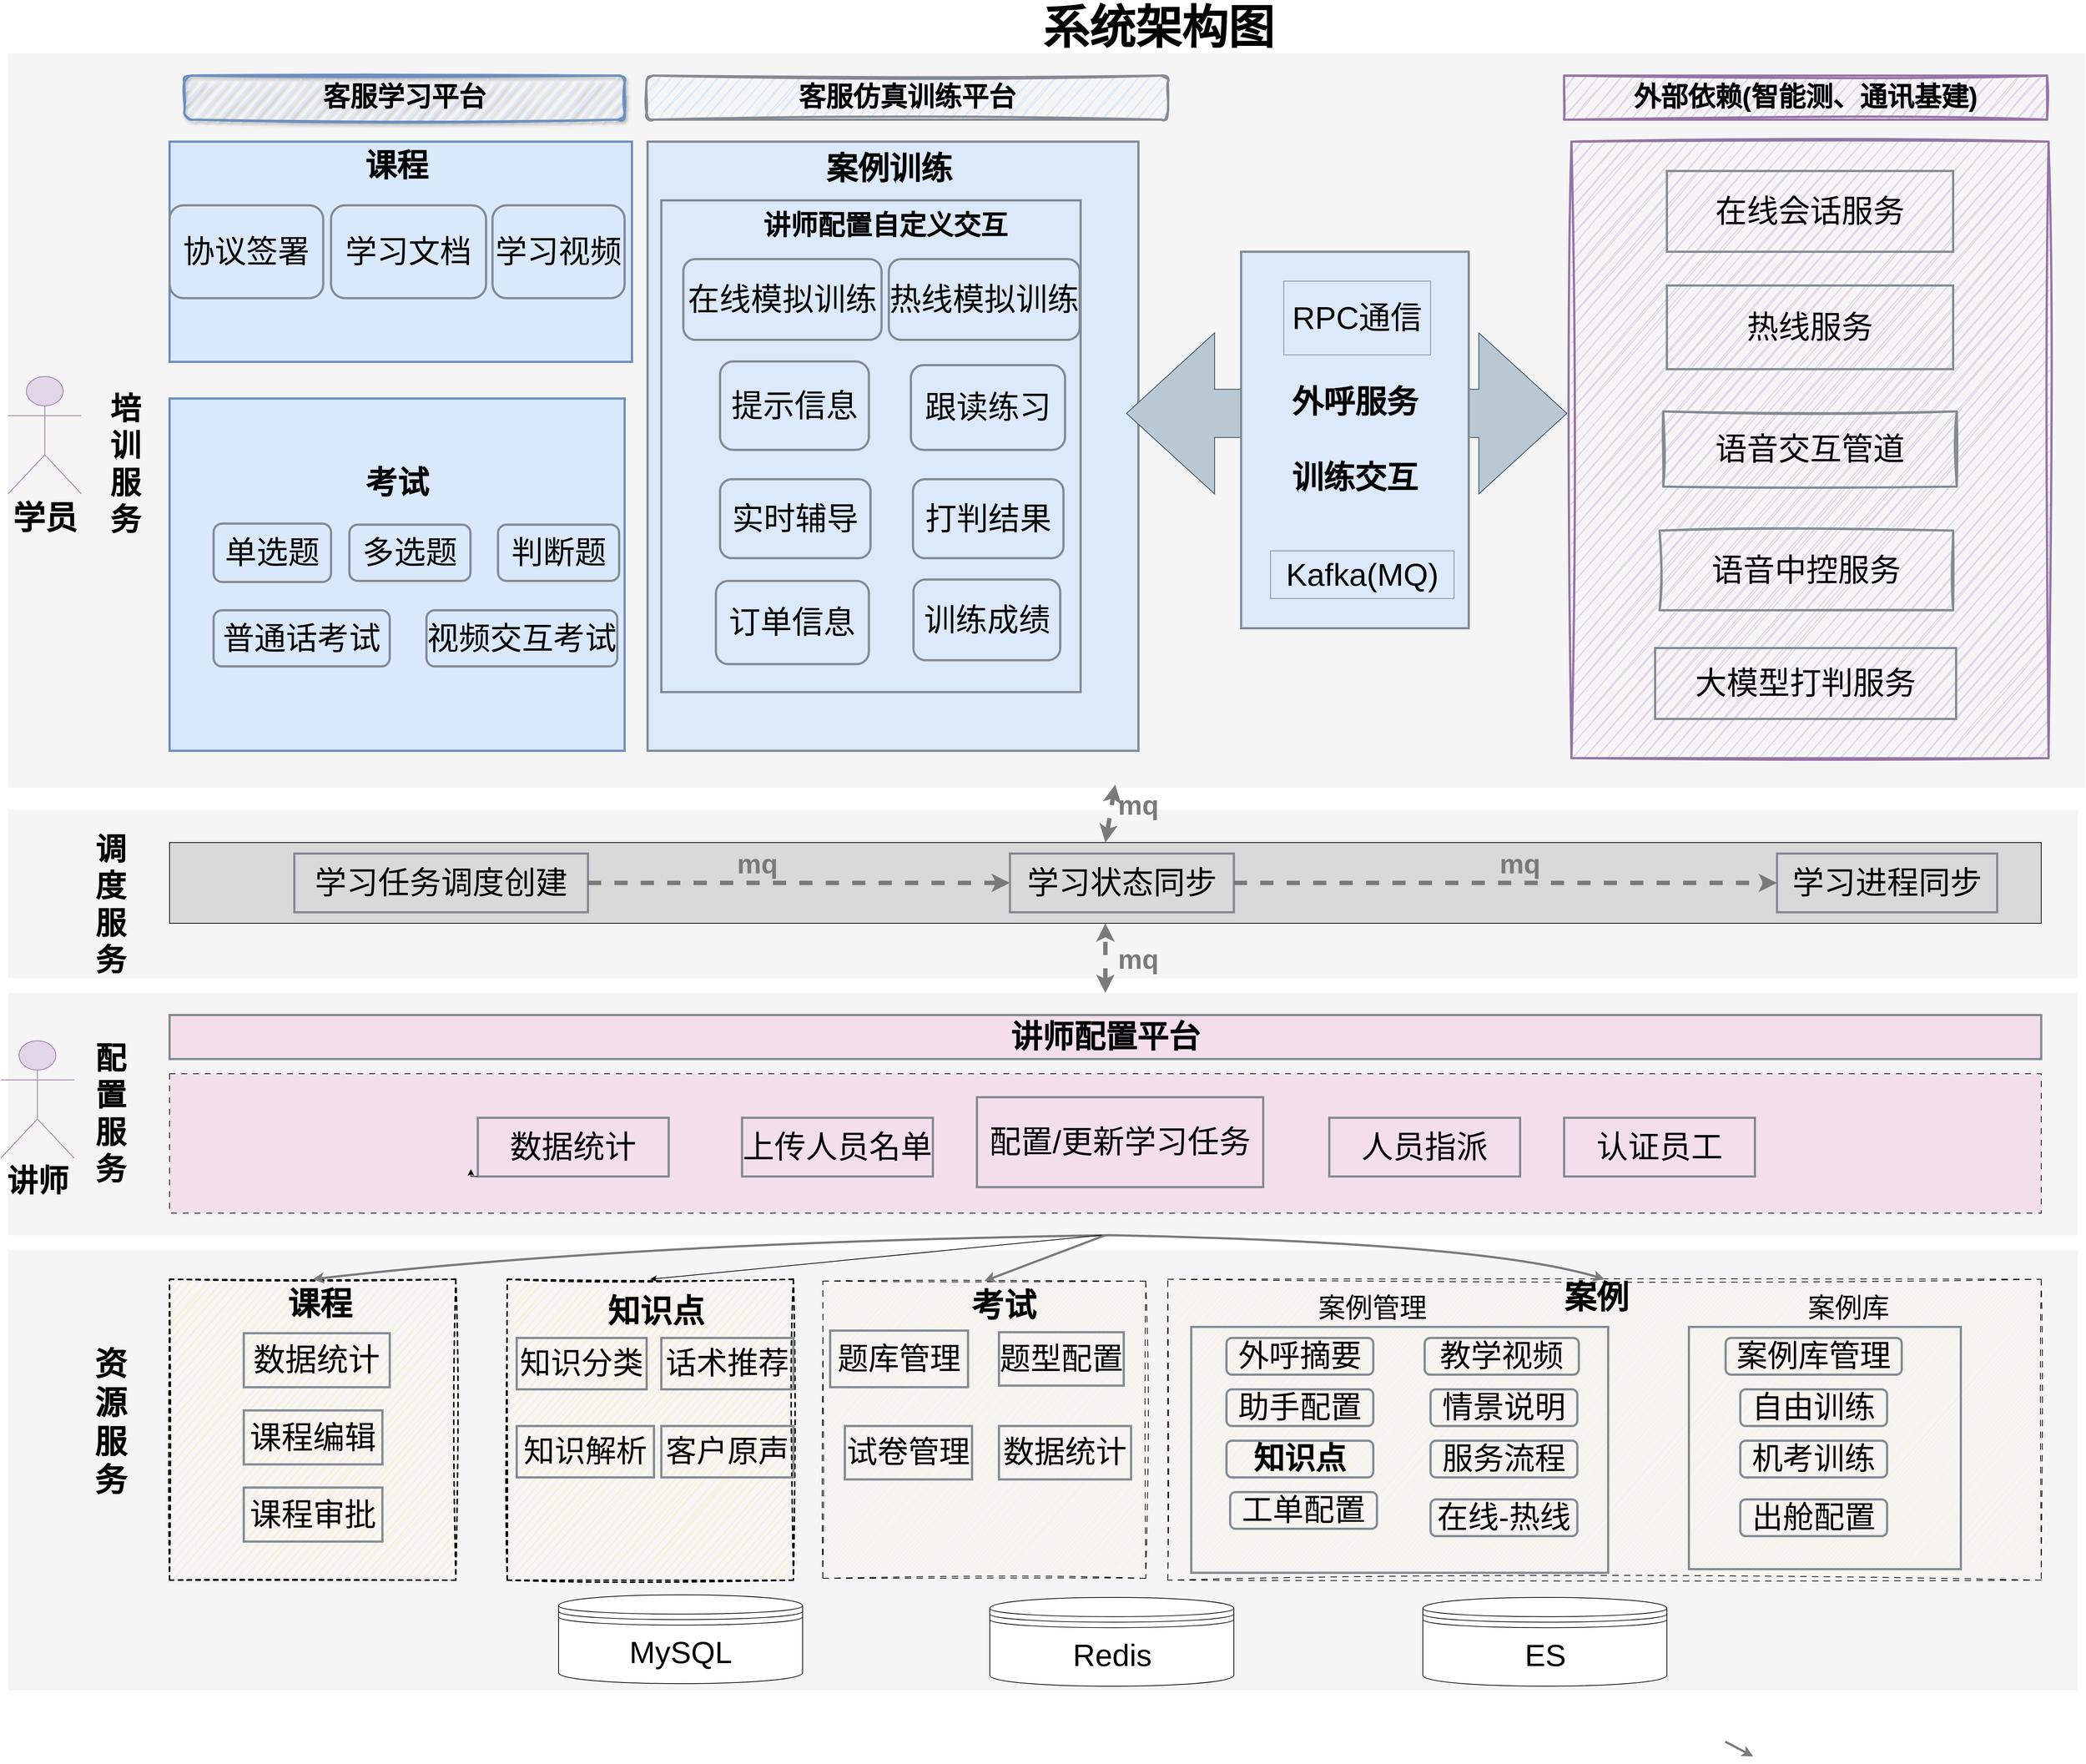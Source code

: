 <mxfile version="28.2.7">
  <diagram name="第 1 页" id="A-eHHzK-GCT5FrcxM3si">
    <mxGraphModel dx="3253" dy="3379" grid="1" gridSize="10" guides="1" tooltips="1" connect="1" arrows="1" fold="1" page="1" pageScale="1" pageWidth="827" pageHeight="1169" math="0" shadow="0">
      <root>
        <mxCell id="0" />
        <mxCell id="1" parent="0" />
        <mxCell id="sV2P0FJGSlzIeBvPtXu7-1" value="" style="rounded=0;whiteSpace=wrap;html=1;strokeColor=none;fillColor=#F5F5F5;fontSize=37;" parent="1" vertex="1">
          <mxGeometry x="30" y="670" width="2820" height="600" as="geometry" />
        </mxCell>
        <mxCell id="sV2P0FJGSlzIeBvPtXu7-2" value="" style="rounded=0;whiteSpace=wrap;html=1;dashed=1;dashPattern=8 8;fillColor=#F8EED1;sketch=1;curveFitting=1;jiggle=2;fontSize=43;" parent="1" vertex="1">
          <mxGeometry x="1610" y="710" width="1190" height="410" as="geometry" />
        </mxCell>
        <mxCell id="sV2P0FJGSlzIeBvPtXu7-4" value="" style="rounded=0;whiteSpace=wrap;html=1;strokeColor=none;fillColor=#F5F5F5;fontSize=37;" parent="1" vertex="1">
          <mxGeometry x="30" y="70" width="2820" height="230" as="geometry" />
        </mxCell>
        <mxCell id="sV2P0FJGSlzIeBvPtXu7-5" value="" style="rounded=0;whiteSpace=wrap;html=1;fillColor=#D8D9D9;fontSize=37;" parent="1" vertex="1">
          <mxGeometry x="250" y="115" width="2550" height="110" as="geometry" />
        </mxCell>
        <mxCell id="sV2P0FJGSlzIeBvPtXu7-6" value="" style="rounded=0;whiteSpace=wrap;html=1;strokeColor=none;fillColor=#F5F5F5;fontSize=37;" parent="1" vertex="1">
          <mxGeometry x="30" y="320" width="2820" height="330" as="geometry" />
        </mxCell>
        <mxCell id="sV2P0FJGSlzIeBvPtXu7-7" value="" style="rounded=0;whiteSpace=wrap;html=1;strokeColor=none;fillColor=#F5F5F5;fontSize=37;" parent="1" vertex="1">
          <mxGeometry x="30" y="-960" width="2830" height="1000" as="geometry" />
        </mxCell>
        <mxCell id="sV2P0FJGSlzIeBvPtXu7-8" value="&lt;b&gt;&lt;font&gt;资源服务&lt;/font&gt;&lt;/b&gt;" style="text;html=1;align=center;verticalAlign=middle;whiteSpace=wrap;rounded=0;fontSize=44;" parent="1" vertex="1">
          <mxGeometry x="150" y="740" width="40" height="330" as="geometry" />
        </mxCell>
        <mxCell id="sV2P0FJGSlzIeBvPtXu7-9" value="&lt;span&gt;&lt;b&gt;培训服务&lt;/b&gt;&lt;/span&gt;" style="text;html=1;align=center;verticalAlign=middle;whiteSpace=wrap;rounded=0;fontSize=42;" parent="1" vertex="1">
          <mxGeometry x="150" y="-630" width="80" height="460" as="geometry" />
        </mxCell>
        <mxCell id="sV2P0FJGSlzIeBvPtXu7-10" value="&lt;font&gt;&lt;b&gt;系统架构图&lt;/b&gt;&lt;/font&gt;" style="text;html=1;align=center;verticalAlign=middle;whiteSpace=wrap;rounded=0;fontSize=63;" parent="1" vertex="1">
          <mxGeometry x="1365" y="-1010" width="465" height="30" as="geometry" />
        </mxCell>
        <mxCell id="sV2P0FJGSlzIeBvPtXu7-11" value="&lt;font&gt;&lt;b&gt;客服仿真训练平台&lt;/b&gt;&lt;/font&gt;" style="rounded=1;whiteSpace=wrap;html=1;fillColor=#DBE9FA;strokeColor=#838A93;strokeWidth=3;shadow=0;sketch=1;curveFitting=1;jiggle=2;fontSize=37;" parent="1" vertex="1">
          <mxGeometry x="900" y="-930" width="710" height="60" as="geometry" />
        </mxCell>
        <mxCell id="sV2P0FJGSlzIeBvPtXu7-12" value="&lt;b&gt;&lt;font&gt;讲师配置平台&lt;/font&gt;&lt;/b&gt;" style="rounded=0;whiteSpace=wrap;html=1;strokeColor=#838A93;fillColor=#F3DFEC;strokeWidth=3;fontSize=43;" parent="1" vertex="1">
          <mxGeometry x="250" y="350" width="2550" height="60" as="geometry" />
        </mxCell>
        <mxCell id="sV2P0FJGSlzIeBvPtXu7-13" value="" style="rounded=0;whiteSpace=wrap;html=1;fillColor=#dae8fc;strokeColor=#6c8ebf;strokeWidth=3;fontSize=37;" parent="1" vertex="1">
          <mxGeometry x="250" y="-840" width="630" height="300" as="geometry" />
        </mxCell>
        <mxCell id="sV2P0FJGSlzIeBvPtXu7-14" value="&lt;font&gt;&lt;b&gt;课程&lt;/b&gt;&lt;/font&gt;" style="text;html=1;align=center;verticalAlign=middle;whiteSpace=wrap;rounded=0;fontSize=43;" parent="1" vertex="1">
          <mxGeometry x="479.38" y="-821.87" width="161.25" height="30" as="geometry" />
        </mxCell>
        <mxCell id="sV2P0FJGSlzIeBvPtXu7-15" value="&lt;span&gt;&lt;b&gt;调度服务&lt;/b&gt;&lt;/span&gt;" style="text;html=1;align=center;verticalAlign=middle;whiteSpace=wrap;rounded=0;fontSize=42;" parent="1" vertex="1">
          <mxGeometry x="150" y="130" width="40" height="140" as="geometry" />
        </mxCell>
        <mxCell id="sV2P0FJGSlzIeBvPtXu7-16" value="&lt;b&gt;&lt;font&gt;配置服务&lt;/font&gt;&lt;/b&gt;" style="text;html=1;align=center;verticalAlign=middle;whiteSpace=wrap;rounded=0;fontSize=42;" parent="1" vertex="1">
          <mxGeometry x="150" y="415" width="40" height="140" as="geometry" />
        </mxCell>
        <mxCell id="sV2P0FJGSlzIeBvPtXu7-18" value="&lt;font&gt;&lt;b&gt;内容包&lt;/b&gt;&lt;/font&gt;" style="text;html=1;align=center;verticalAlign=middle;whiteSpace=wrap;rounded=0;fontSize=37;" parent="1" vertex="1">
          <mxGeometry x="2111.25" y="450" width="127.5" height="30" as="geometry" />
        </mxCell>
        <mxCell id="sV2P0FJGSlzIeBvPtXu7-19" value="" style="rounded=0;whiteSpace=wrap;html=1;dashed=1;dashPattern=8 8;fillColor=#F3DFEC;fontSize=37;" parent="1" vertex="1">
          <mxGeometry x="250" y="430" width="2550" height="190" as="geometry" />
        </mxCell>
        <mxCell id="sV2P0FJGSlzIeBvPtXu7-22" value="" style="rounded=0;whiteSpace=wrap;html=1;fillColor=#DBE9FA;strokeColor=#838A93;strokeWidth=3;fontSize=37;" parent="1" vertex="1">
          <mxGeometry x="901.25" y="-840" width="668.75" height="830" as="geometry" />
        </mxCell>
        <mxCell id="sV2P0FJGSlzIeBvPtXu7-23" value="&lt;b&gt;&lt;font&gt;案例训练&lt;/font&gt;&lt;/b&gt;" style="text;html=1;align=center;verticalAlign=middle;whiteSpace=wrap;rounded=0;fontSize=43;" parent="1" vertex="1">
          <mxGeometry x="1130.93" y="-821.87" width="199.07" height="38.13" as="geometry" />
        </mxCell>
        <mxCell id="sV2P0FJGSlzIeBvPtXu7-24" value="&lt;font&gt;&lt;b&gt;客服学习平台&lt;/b&gt;&lt;/font&gt;" style="rounded=1;whiteSpace=wrap;html=1;fillColor=#dae8fc;strokeColor=#6c8ebf;strokeWidth=3;sketch=1;curveFitting=1;jiggle=2;shadow=1;fontSize=37;" parent="1" vertex="1">
          <mxGeometry x="270" y="-930" width="600" height="60" as="geometry" />
        </mxCell>
        <mxCell id="sV2P0FJGSlzIeBvPtXu7-25" value="&lt;span&gt;&lt;span&gt;认证员工&lt;/span&gt;&lt;/span&gt;" style="rounded=0;whiteSpace=wrap;html=1;strokeColor=#838A93;fillColor=none;strokeWidth=3;fontSize=43;fontStyle=0" parent="1" vertex="1">
          <mxGeometry x="2150" y="490" width="260" height="80" as="geometry" />
        </mxCell>
        <mxCell id="sV2P0FJGSlzIeBvPtXu7-26" value="&lt;span&gt;&lt;font&gt;数据统计&lt;/font&gt;&lt;/span&gt;" style="rounded=0;whiteSpace=wrap;html=1;strokeColor=#838A93;fillColor=none;strokeWidth=3;fontSize=43;fontStyle=0" parent="1" vertex="1">
          <mxGeometry x="670" y="490" width="260" height="80" as="geometry" />
        </mxCell>
        <mxCell id="sV2P0FJGSlzIeBvPtXu7-27" value="&lt;span&gt;&lt;font&gt;人员指派&lt;/font&gt;&lt;/span&gt;" style="rounded=0;whiteSpace=wrap;html=1;strokeColor=#838A93;fillColor=none;strokeWidth=3;fontSize=43;fontStyle=0" parent="1" vertex="1">
          <mxGeometry x="1830" y="490" width="260" height="80" as="geometry" />
        </mxCell>
        <mxCell id="sV2P0FJGSlzIeBvPtXu7-28" value="&lt;span&gt;&lt;font&gt;上传人员名单&lt;/font&gt;&lt;/span&gt;" style="rounded=0;whiteSpace=wrap;html=1;strokeColor=#838A93;fillColor=none;strokeWidth=3;fontSize=43;fontStyle=0" parent="1" vertex="1">
          <mxGeometry x="1030" y="490" width="260" height="80" as="geometry" />
        </mxCell>
        <mxCell id="sV2P0FJGSlzIeBvPtXu7-29" value="&lt;span&gt;&lt;font&gt;配置/更新学习任务&lt;/font&gt;&lt;/span&gt;" style="rounded=0;whiteSpace=wrap;html=1;strokeColor=#838A93;fillColor=none;strokeWidth=3;fontSize=43;fontStyle=0" parent="1" vertex="1">
          <mxGeometry x="1350" y="462" width="390" height="122.5" as="geometry" />
        </mxCell>
        <mxCell id="sV2P0FJGSlzIeBvPtXu7-44" value="" style="group;sketch=1;curveFitting=1;jiggle=2;fontSize=37;" parent="1" vertex="1" connectable="0">
          <mxGeometry x="1140" y="712.5" width="440" height="405" as="geometry" />
        </mxCell>
        <mxCell id="sV2P0FJGSlzIeBvPtXu7-45" value="" style="rounded=0;whiteSpace=wrap;html=1;dashed=1;dashPattern=8 8;fillColor=#F8EED1;sketch=1;curveFitting=1;jiggle=2;fontSize=43;" parent="sV2P0FJGSlzIeBvPtXu7-44" vertex="1">
          <mxGeometry width="440.0" height="405" as="geometry" />
        </mxCell>
        <mxCell id="sV2P0FJGSlzIeBvPtXu7-46" value="&lt;font&gt;&lt;b&gt;考试&lt;/b&gt;&lt;/font&gt;" style="text;html=1;align=center;verticalAlign=middle;whiteSpace=wrap;rounded=0;fontSize=44;" parent="sV2P0FJGSlzIeBvPtXu7-44" vertex="1">
          <mxGeometry x="183.55" y="19.29" width="126.45" height="28.93" as="geometry" />
        </mxCell>
        <mxCell id="sV2P0FJGSlzIeBvPtXu7-47" value="&lt;span&gt;&lt;span&gt;题型配置&lt;/span&gt;&lt;/span&gt;" style="rounded=0;whiteSpace=wrap;html=1;strokeColor=#838A93;fillColor=none;strokeWidth=3;fontSize=42;fontStyle=0" parent="sV2P0FJGSlzIeBvPtXu7-44" vertex="1">
          <mxGeometry x="240" y="69.68" width="170" height="72.77" as="geometry" />
        </mxCell>
        <mxCell id="sV2P0FJGSlzIeBvPtXu7-48" value="&lt;span&gt;&lt;span&gt;题库管理&lt;/span&gt;&lt;/span&gt;" style="rounded=0;whiteSpace=wrap;html=1;strokeColor=#838A93;fillColor=none;strokeWidth=3;fontSize=42;fontStyle=0" parent="sV2P0FJGSlzIeBvPtXu7-44" vertex="1">
          <mxGeometry x="10" y="67.5" width="187.84" height="77.14" as="geometry" />
        </mxCell>
        <mxCell id="sV2P0FJGSlzIeBvPtXu7-228" value="&lt;span&gt;&lt;span&gt;试卷管理&lt;/span&gt;&lt;/span&gt;" style="rounded=0;whiteSpace=wrap;html=1;strokeColor=#838A93;fillColor=none;strokeWidth=3;fontSize=42;fontStyle=0" parent="sV2P0FJGSlzIeBvPtXu7-44" vertex="1">
          <mxGeometry x="30" y="197.5" width="173.32" height="72.77" as="geometry" />
        </mxCell>
        <mxCell id="sV2P0FJGSlzIeBvPtXu7-229" value="&lt;span&gt;&lt;span&gt;数据统计&lt;/span&gt;&lt;/span&gt;" style="rounded=0;whiteSpace=wrap;html=1;strokeColor=#838A93;fillColor=none;strokeWidth=3;fontSize=42;fontStyle=0" parent="sV2P0FJGSlzIeBvPtXu7-44" vertex="1">
          <mxGeometry x="240" y="197.5" width="180" height="72.77" as="geometry" />
        </mxCell>
        <mxCell id="sV2P0FJGSlzIeBvPtXu7-56" value="" style="group;sketch=1;curveFitting=1;jiggle=2;shadow=0;fontSize=43;" parent="1" vertex="1" connectable="0">
          <mxGeometry x="250" y="710" width="390" height="410" as="geometry" />
        </mxCell>
        <mxCell id="sV2P0FJGSlzIeBvPtXu7-57" value="" style="rounded=0;whiteSpace=wrap;html=1;dashed=1;fillColor=#F8EED1;strokeWidth=2;sketch=1;curveFitting=1;jiggle=2;fontSize=37;" parent="sV2P0FJGSlzIeBvPtXu7-56" vertex="1">
          <mxGeometry width="390" height="410" as="geometry" />
        </mxCell>
        <mxCell id="sV2P0FJGSlzIeBvPtXu7-58" value="&lt;font&gt;&lt;b&gt;课程&lt;/b&gt;&lt;/font&gt;" style="text;html=1;align=center;verticalAlign=middle;whiteSpace=wrap;rounded=0;fontSize=44;" parent="sV2P0FJGSlzIeBvPtXu7-56" vertex="1">
          <mxGeometry x="140" y="19.52" width="130" height="29.29" as="geometry" />
        </mxCell>
        <mxCell id="sV2P0FJGSlzIeBvPtXu7-214" value="&lt;span&gt;&lt;font&gt;数据统计&lt;/font&gt;&lt;/span&gt;" style="rounded=0;whiteSpace=wrap;html=1;strokeColor=#838A93;fillColor=none;strokeWidth=3;fontSize=43;fontStyle=0" parent="sV2P0FJGSlzIeBvPtXu7-56" vertex="1">
          <mxGeometry x="101.11" y="73.59" width="198.89" height="73.59" as="geometry" />
        </mxCell>
        <mxCell id="sV2P0FJGSlzIeBvPtXu7-215" value="&lt;span&gt;&lt;font&gt;课程编辑&lt;/font&gt;&lt;/span&gt;" style="rounded=0;whiteSpace=wrap;html=1;strokeColor=#838A93;fillColor=none;strokeWidth=3;fontSize=43;fontStyle=0" parent="sV2P0FJGSlzIeBvPtXu7-56" vertex="1">
          <mxGeometry x="101.11" y="178.72" width="188.89" height="73.59" as="geometry" />
        </mxCell>
        <mxCell id="sV2P0FJGSlzIeBvPtXu7-216" value="&lt;span&gt;&lt;span&gt;课程审批&lt;/span&gt;&lt;/span&gt;" style="rounded=0;whiteSpace=wrap;html=1;strokeColor=#838A93;fillColor=none;strokeWidth=3;fontSize=43;fontStyle=0" parent="sV2P0FJGSlzIeBvPtXu7-56" vertex="1">
          <mxGeometry x="101.11" y="283.85" width="188.89" height="73.59" as="geometry" />
        </mxCell>
        <mxCell id="sV2P0FJGSlzIeBvPtXu7-82" value="&lt;span&gt;&lt;font&gt;学习任务调度创建&lt;/font&gt;&lt;/span&gt;" style="rounded=0;whiteSpace=wrap;html=1;strokeColor=#838A93;fillColor=none;strokeWidth=3;fontSize=43;fontStyle=0" parent="1" vertex="1">
          <mxGeometry x="420" y="130" width="400" height="80" as="geometry" />
        </mxCell>
        <mxCell id="sV2P0FJGSlzIeBvPtXu7-83" value="&lt;span&gt;&lt;font&gt;学习状态同步&lt;/font&gt;&lt;/span&gt;" style="rounded=0;whiteSpace=wrap;html=1;strokeColor=#838A93;fillColor=none;strokeWidth=3;fontSize=43;fontStyle=0" parent="1" vertex="1">
          <mxGeometry x="1395" y="130" width="305" height="80" as="geometry" />
        </mxCell>
        <mxCell id="sV2P0FJGSlzIeBvPtXu7-84" value="&lt;span&gt;&lt;font&gt;学习进程同步&lt;/font&gt;&lt;/span&gt;" style="rounded=0;whiteSpace=wrap;html=1;strokeColor=#838A93;fillColor=none;strokeWidth=3;fontSize=43;fontStyle=0" parent="1" vertex="1">
          <mxGeometry x="2440" y="130" width="300" height="80" as="geometry" />
        </mxCell>
        <mxCell id="sV2P0FJGSlzIeBvPtXu7-85" value="&lt;font color=&quot;#7a7a7a&quot;&gt;&lt;b&gt;mq&lt;/b&gt;&lt;/font&gt;" style="text;html=1;align=center;verticalAlign=middle;whiteSpace=wrap;rounded=0;fontSize=37;" parent="1" vertex="1">
          <mxGeometry x="1540" y="260" width="60" height="30" as="geometry" />
        </mxCell>
        <mxCell id="sV2P0FJGSlzIeBvPtXu7-86" value="" style="rounded=0;whiteSpace=wrap;html=1;fillColor=#e1d5e7;strokeColor=#9673a6;strokeWidth=3;shadow=0;glass=0;sketch=1;curveFitting=1;jiggle=2;fontSize=37;" parent="1" vertex="1">
          <mxGeometry x="2160" y="-840" width="650" height="840" as="geometry" />
        </mxCell>
        <mxCell id="sV2P0FJGSlzIeBvPtXu7-88" value="" style="rounded=0;whiteSpace=wrap;html=1;fillColor=#dae8fc;strokeColor=#6c8ebf;strokeWidth=3;fontSize=37;" parent="1" vertex="1">
          <mxGeometry x="250" y="-490" width="620" height="480" as="geometry" />
        </mxCell>
        <mxCell id="sV2P0FJGSlzIeBvPtXu7-89" value="&lt;font&gt;&lt;b&gt;考试&lt;/b&gt;&lt;/font&gt;" style="text;html=1;align=center;verticalAlign=middle;whiteSpace=wrap;rounded=0;fontSize=43;" parent="1" vertex="1">
          <mxGeometry x="498.75" y="-390" width="122.5" height="30" as="geometry" />
        </mxCell>
        <mxCell id="sV2P0FJGSlzIeBvPtXu7-91" value="&lt;font color=&quot;#7a7a7a&quot;&gt;&lt;b&gt;mq&lt;/b&gt;&lt;/font&gt;" style="text;html=1;align=center;verticalAlign=middle;whiteSpace=wrap;rounded=0;fontSize=37;" parent="1" vertex="1">
          <mxGeometry x="1540" y="50" width="60" height="30" as="geometry" />
        </mxCell>
        <mxCell id="sV2P0FJGSlzIeBvPtXu7-92" value="" style="endArrow=classic;startArrow=classic;html=1;rounded=0;exitX=0.5;exitY=0;exitDx=0;exitDy=0;strokeWidth=6;dashed=1;strokeColor=#7A7A7A;entryX=0.533;entryY=0.996;entryDx=0;entryDy=0;entryPerimeter=0;fontSize=37;" parent="1" source="sV2P0FJGSlzIeBvPtXu7-5" target="sV2P0FJGSlzIeBvPtXu7-7" edge="1">
          <mxGeometry width="50" height="50" relative="1" as="geometry">
            <mxPoint x="1790" y="180" as="sourcePoint" />
            <mxPoint x="1525" y="50" as="targetPoint" />
          </mxGeometry>
        </mxCell>
        <mxCell id="sV2P0FJGSlzIeBvPtXu7-93" value="" style="endArrow=classic;startArrow=classic;html=1;rounded=0;entryX=0.5;entryY=1;entryDx=0;entryDy=0;strokeWidth=6;strokeColor=#7A7A7A;dashed=1;fontSize=37;" parent="1" target="sV2P0FJGSlzIeBvPtXu7-5" edge="1">
          <mxGeometry width="50" height="50" relative="1" as="geometry">
            <mxPoint x="1525" y="320" as="sourcePoint" />
            <mxPoint x="1840" y="130" as="targetPoint" />
          </mxGeometry>
        </mxCell>
        <mxCell id="sV2P0FJGSlzIeBvPtXu7-95" value="" style="rounded=0;whiteSpace=wrap;html=1;strokeColor=#838A93;strokeWidth=3;fillColor=none;fontSize=37;" parent="1" vertex="1">
          <mxGeometry x="920" y="-760" width="571.25" height="670" as="geometry" />
        </mxCell>
        <mxCell id="sV2P0FJGSlzIeBvPtXu7-96" value="&lt;font&gt;&lt;span&gt;提示信息&lt;/span&gt;&lt;/font&gt;" style="rounded=1;whiteSpace=wrap;html=1;strokeColor=#838A93;strokeWidth=3;fillColor=none;fontSize=43;fontStyle=0" parent="1" vertex="1">
          <mxGeometry x="1000" y="-540.5" width="202.81" height="120.5" as="geometry" />
        </mxCell>
        <mxCell id="sV2P0FJGSlzIeBvPtXu7-97" value="&lt;font&gt;&lt;span&gt;实时辅导&lt;/span&gt;&lt;/font&gt;" style="rounded=1;whiteSpace=wrap;html=1;strokeColor=#838A93;strokeWidth=3;fillColor=none;fontSize=43;fontStyle=0" parent="1" vertex="1">
          <mxGeometry x="1000" y="-380" width="205" height="107.5" as="geometry" />
        </mxCell>
        <mxCell id="sV2P0FJGSlzIeBvPtXu7-98" value="&lt;font&gt;&lt;span&gt;跟读练习&lt;/span&gt;&lt;/font&gt;" style="rounded=1;whiteSpace=wrap;html=1;strokeColor=#838A93;strokeWidth=3;fillColor=none;fontSize=43;fontStyle=0" parent="1" vertex="1">
          <mxGeometry x="1260" y="-535.5" width="210" height="115.5" as="geometry" />
        </mxCell>
        <mxCell id="sV2P0FJGSlzIeBvPtXu7-99" value="&lt;span&gt;&lt;span&gt;打判结果&lt;/span&gt;&lt;/span&gt;" style="rounded=1;whiteSpace=wrap;html=1;strokeColor=#838A93;strokeWidth=3;fillColor=none;fontSize=43;fontStyle=0" parent="1" vertex="1">
          <mxGeometry x="1262.88" y="-380" width="205" height="107.5" as="geometry" />
        </mxCell>
        <mxCell id="sV2P0FJGSlzIeBvPtXu7-100" value="&lt;font&gt;&lt;span&gt;订单信息&lt;/span&gt;&lt;/font&gt;" style="rounded=1;whiteSpace=wrap;html=1;strokeColor=#838A93;strokeWidth=3;fillColor=none;fontSize=43;fontStyle=0" parent="1" vertex="1">
          <mxGeometry x="994.38" y="-241.55" width="208.43" height="113.43" as="geometry" />
        </mxCell>
        <mxCell id="sV2P0FJGSlzIeBvPtXu7-101" value="&lt;span&gt;&lt;span&gt;训练成绩&lt;/span&gt;&lt;/span&gt;" style="rounded=1;whiteSpace=wrap;html=1;strokeColor=#838A93;strokeWidth=3;fillColor=none;fontSize=43;fontStyle=0" parent="1" vertex="1">
          <mxGeometry x="1263.5" y="-243.43" width="200" height="110" as="geometry" />
        </mxCell>
        <mxCell id="sV2P0FJGSlzIeBvPtXu7-102" value="&lt;font&gt;&lt;b&gt;讲师配置自定义交互&lt;/b&gt;&lt;/font&gt;" style="text;html=1;align=center;verticalAlign=middle;whiteSpace=wrap;rounded=0;fontSize=37;" parent="1" vertex="1">
          <mxGeometry x="1055.93" y="-740" width="339.07" height="30" as="geometry" />
        </mxCell>
        <mxCell id="sV2P0FJGSlzIeBvPtXu7-105" value="&lt;font&gt;&lt;span&gt;语音中控服务&lt;/span&gt;&lt;/font&gt;" style="rounded=0;whiteSpace=wrap;html=1;fillColor=none;strokeColor=#838A93;strokeWidth=3;sketch=1;curveFitting=1;jiggle=2;fontSize=43;fontStyle=0" parent="1" vertex="1">
          <mxGeometry x="2280" y="-310" width="400" height="108.45" as="geometry" />
        </mxCell>
        <mxCell id="sV2P0FJGSlzIeBvPtXu7-120" value="&lt;span&gt;&lt;span&gt;大模型打判服务&lt;/span&gt;&lt;/span&gt;" style="rounded=0;whiteSpace=wrap;html=1;strokeColor=#838A93;strokeWidth=3;fillColor=none;fontSize=43;fontStyle=0" parent="1" vertex="1">
          <mxGeometry x="2274" y="-150" width="410" height="96.57" as="geometry" />
        </mxCell>
        <mxCell id="sV2P0FJGSlzIeBvPtXu7-123" value="&lt;font&gt;&lt;span&gt;语音交互管道&lt;/span&gt;&lt;/font&gt;" style="rounded=0;whiteSpace=wrap;html=1;fillColor=none;strokeColor=#838A93;strokeWidth=3;sketch=1;curveFitting=1;jiggle=2;fontSize=43;fontStyle=0" parent="1" vertex="1">
          <mxGeometry x="2285" y="-472.5" width="400" height="102.5" as="geometry" />
        </mxCell>
        <mxCell id="sV2P0FJGSlzIeBvPtXu7-135" value="&lt;span&gt;&lt;span&gt;协议签署&lt;/span&gt;&lt;/span&gt;" style="rounded=1;whiteSpace=wrap;html=1;strokeColor=#838A93;strokeWidth=3;fillColor=none;fontSize=43;fontStyle=0" parent="1" vertex="1">
          <mxGeometry x="250" y="-753.21" width="209.38" height="126.41" as="geometry" />
        </mxCell>
        <mxCell id="sV2P0FJGSlzIeBvPtXu7-136" value="&lt;font&gt;&lt;span&gt;学习视频&lt;/span&gt;&lt;/font&gt;" style="rounded=1;whiteSpace=wrap;html=1;strokeColor=#838A93;strokeWidth=3;fillColor=none;fontSize=43;fontStyle=0" parent="1" vertex="1">
          <mxGeometry x="690" y="-753.21" width="180" height="126.41" as="geometry" />
        </mxCell>
        <mxCell id="sV2P0FJGSlzIeBvPtXu7-139" value="&lt;font&gt;&lt;span&gt;学习文档&lt;/span&gt;&lt;/font&gt;" style="rounded=1;whiteSpace=wrap;html=1;strokeColor=#838A93;strokeWidth=3;fillColor=none;fontSize=43;fontStyle=0" parent="1" vertex="1">
          <mxGeometry x="470" y="-753.21" width="211.25" height="126.41" as="geometry" />
        </mxCell>
        <mxCell id="sV2P0FJGSlzIeBvPtXu7-140" value="&lt;span&gt;&lt;span&gt;单选题&lt;/span&gt;&lt;/span&gt;" style="rounded=1;whiteSpace=wrap;html=1;strokeColor=#838A93;strokeWidth=3;fillColor=none;fontSize=43;fontStyle=0" parent="1" vertex="1">
          <mxGeometry x="310" y="-319.67" width="160" height="79.67" as="geometry" />
        </mxCell>
        <mxCell id="sV2P0FJGSlzIeBvPtXu7-141" value="&lt;span&gt;&lt;span&gt;多选题&lt;/span&gt;&lt;/span&gt;" style="rounded=1;whiteSpace=wrap;html=1;strokeColor=#838A93;strokeWidth=3;fillColor=none;fontSize=43;fontStyle=0" parent="1" vertex="1">
          <mxGeometry x="495" y="-318.12" width="165" height="76.57" as="geometry" />
        </mxCell>
        <mxCell id="sV2P0FJGSlzIeBvPtXu7-142" value="&lt;span&gt;&lt;span&gt;判断题&lt;/span&gt;&lt;/span&gt;" style="rounded=1;whiteSpace=wrap;html=1;strokeColor=#838A93;strokeWidth=3;fillColor=none;fontSize=43;fontStyle=0" parent="1" vertex="1">
          <mxGeometry x="697.5" y="-318.12" width="165" height="76.57" as="geometry" />
        </mxCell>
        <mxCell id="sV2P0FJGSlzIeBvPtXu7-143" value="&lt;span&gt;&lt;span&gt;普通话考试&lt;/span&gt;&lt;/span&gt;" style="rounded=1;whiteSpace=wrap;html=1;strokeColor=#838A93;strokeWidth=3;fillColor=none;fontSize=43;fontStyle=0" parent="1" vertex="1">
          <mxGeometry x="310" y="-201.55" width="240" height="76.57" as="geometry" />
        </mxCell>
        <mxCell id="sV2P0FJGSlzIeBvPtXu7-144" value="&lt;span&gt;&lt;span&gt;视频交互考试&lt;/span&gt;&lt;/span&gt;" style="rounded=1;whiteSpace=wrap;html=1;strokeColor=#838A93;strokeWidth=3;fillColor=none;fontSize=43;fontStyle=0" parent="1" vertex="1">
          <mxGeometry x="600" y="-201.55" width="260" height="76.57" as="geometry" />
        </mxCell>
        <mxCell id="sV2P0FJGSlzIeBvPtXu7-145" value="" style="endArrow=classic;html=1;rounded=0;entryX=0.5;entryY=0;entryDx=0;entryDy=0;curved=1;strokeWidth=3;strokeColor=#7A7A7A;fontSize=37;" parent="1" target="sV2P0FJGSlzIeBvPtXu7-57" edge="1">
          <mxGeometry width="50" height="50" relative="1" as="geometry">
            <mxPoint x="1530" y="650" as="sourcePoint" />
            <mxPoint x="1870" y="720" as="targetPoint" />
            <Array as="points">
              <mxPoint x="880" y="660" />
            </Array>
          </mxGeometry>
        </mxCell>
        <mxCell id="sV2P0FJGSlzIeBvPtXu7-146" value="" style="endArrow=classic;html=1;rounded=0;entryX=0.5;entryY=0;entryDx=0;entryDy=0;strokeWidth=3;strokeColor=#7A7A7A;curved=1;fontSize=37;" parent="1" target="sV2P0FJGSlzIeBvPtXu7-2" edge="1">
          <mxGeometry width="50" height="50" relative="1" as="geometry">
            <mxPoint x="1530" y="650" as="sourcePoint" />
            <mxPoint x="1870" y="720" as="targetPoint" />
            <Array as="points">
              <mxPoint x="2040" y="660" />
            </Array>
          </mxGeometry>
        </mxCell>
        <mxCell id="sV2P0FJGSlzIeBvPtXu7-147" value="" style="endArrow=classic;html=1;rounded=0;entryX=0.5;entryY=0;entryDx=0;entryDy=0;strokeColor=#7A7A7A;strokeWidth=3;fontSize=37;" parent="1" target="sV2P0FJGSlzIeBvPtXu7-45" edge="1">
          <mxGeometry width="50" height="50" relative="1" as="geometry">
            <mxPoint x="1525" y="650" as="sourcePoint" />
            <mxPoint x="1870" y="720" as="targetPoint" />
          </mxGeometry>
        </mxCell>
        <mxCell id="sV2P0FJGSlzIeBvPtXu7-150" value="" style="endArrow=classic;html=1;rounded=0;exitX=1;exitY=0.5;exitDx=0;exitDy=0;entryX=0;entryY=0.5;entryDx=0;entryDy=0;strokeWidth=6;strokeColor=#7A7A7A;dashed=1;fontSize=37;" parent="1" source="sV2P0FJGSlzIeBvPtXu7-82" target="sV2P0FJGSlzIeBvPtXu7-83" edge="1">
          <mxGeometry width="50" height="50" relative="1" as="geometry">
            <mxPoint x="1220" y="440" as="sourcePoint" />
            <mxPoint x="1270" y="390" as="targetPoint" />
          </mxGeometry>
        </mxCell>
        <mxCell id="sV2P0FJGSlzIeBvPtXu7-151" value="" style="endArrow=classic;html=1;rounded=0;exitX=1;exitY=0.5;exitDx=0;exitDy=0;entryX=0;entryY=0.5;entryDx=0;entryDy=0;strokeWidth=6;strokeColor=#7A7A7A;dashed=1;fontSize=37;" parent="1" source="sV2P0FJGSlzIeBvPtXu7-83" target="sV2P0FJGSlzIeBvPtXu7-84" edge="1">
          <mxGeometry width="50" height="50" relative="1" as="geometry">
            <mxPoint x="1980" y="440" as="sourcePoint" />
            <mxPoint x="2030" y="390" as="targetPoint" />
          </mxGeometry>
        </mxCell>
        <mxCell id="sV2P0FJGSlzIeBvPtXu7-156" value="&lt;span&gt;&lt;span&gt;在线会话服务&lt;/span&gt;&lt;/span&gt;" style="rounded=0;whiteSpace=wrap;html=1;strokeColor=#838A93;strokeWidth=3;fillColor=none;fontSize=43;fontStyle=0" parent="1" vertex="1">
          <mxGeometry x="2290" y="-800" width="390" height="110" as="geometry" />
        </mxCell>
        <mxCell id="sV2P0FJGSlzIeBvPtXu7-158" value="&lt;span&gt;&lt;span&gt;热线服务&lt;/span&gt;&lt;/span&gt;" style="rounded=0;whiteSpace=wrap;html=1;strokeColor=#838A93;strokeWidth=3;fillColor=none;fontSize=43;fontStyle=0" parent="1" vertex="1">
          <mxGeometry x="2290" y="-644" width="390" height="114" as="geometry" />
        </mxCell>
        <mxCell id="sV2P0FJGSlzIeBvPtXu7-159" value="&lt;font color=&quot;#7a7a7a&quot;&gt;&lt;b&gt;mq&lt;/b&gt;&lt;/font&gt;" style="text;html=1;align=center;verticalAlign=middle;whiteSpace=wrap;rounded=0;fontSize=37;" parent="1" vertex="1">
          <mxGeometry x="1021.25" y="130" width="60" height="30" as="geometry" />
        </mxCell>
        <mxCell id="sV2P0FJGSlzIeBvPtXu7-160" value="&lt;font color=&quot;#7a7a7a&quot;&gt;&lt;b&gt;mq&lt;/b&gt;&lt;/font&gt;" style="text;html=1;align=center;verticalAlign=middle;whiteSpace=wrap;rounded=0;fontSize=37;" parent="1" vertex="1">
          <mxGeometry x="2060" y="130" width="60" height="30" as="geometry" />
        </mxCell>
        <mxCell id="sV2P0FJGSlzIeBvPtXu7-168" value="&lt;font&gt;&lt;b&gt;案例&lt;/b&gt;&lt;/font&gt;" style="text;html=1;align=center;verticalAlign=middle;whiteSpace=wrap;rounded=0;fontSize=44;" parent="1" vertex="1">
          <mxGeometry x="2130" y="720" width="127.5" height="30" as="geometry" />
        </mxCell>
        <mxCell id="sV2P0FJGSlzIeBvPtXu7-172" value="&lt;span&gt;&lt;b&gt;知识点&lt;/b&gt;&lt;/span&gt;" style="rounded=1;whiteSpace=wrap;html=1;strokeColor=#838A93;fillColor=none;strokeWidth=3;fontSize=42;" parent="1" vertex="1">
          <mxGeometry x="1690" y="930" width="200" height="50" as="geometry" />
        </mxCell>
        <mxCell id="sV2P0FJGSlzIeBvPtXu7-176" value="" style="rounded=0;whiteSpace=wrap;html=1;strokeColor=#838A93;fillColor=none;strokeWidth=3;fontSize=37;" parent="1" vertex="1">
          <mxGeometry x="1642" y="775" width="568" height="335" as="geometry" />
        </mxCell>
        <mxCell id="sV2P0FJGSlzIeBvPtXu7-183" value="&lt;span&gt;&lt;span&gt;在线-热线&lt;/span&gt;&lt;/span&gt;" style="rounded=1;whiteSpace=wrap;html=1;strokeColor=#838A93;fillColor=none;strokeWidth=3;fontSize=42;fontStyle=0" parent="1" vertex="1">
          <mxGeometry x="1968" y="1010" width="200" height="50" as="geometry" />
        </mxCell>
        <mxCell id="sV2P0FJGSlzIeBvPtXu7-201" value="&lt;span&gt;&lt;span&gt;工单配置&lt;/span&gt;&lt;/span&gt;" style="rounded=1;whiteSpace=wrap;html=1;strokeColor=#838A93;fillColor=none;strokeWidth=3;fontSize=42;fontStyle=0" parent="1" vertex="1">
          <mxGeometry x="1695" y="1000" width="200" height="50" as="geometry" />
        </mxCell>
        <mxCell id="sV2P0FJGSlzIeBvPtXu7-203" value="&lt;span&gt;&lt;span&gt;助手配置&lt;/span&gt;&lt;/span&gt;" style="rounded=1;whiteSpace=wrap;html=1;strokeColor=#838A93;fillColor=none;strokeWidth=3;fontSize=42;fontStyle=0" parent="1" vertex="1">
          <mxGeometry x="1690" y="860" width="200" height="50" as="geometry" />
        </mxCell>
        <mxCell id="sV2P0FJGSlzIeBvPtXu7-204" value="&lt;span&gt;&lt;span&gt;外呼摘要&lt;/span&gt;&lt;/span&gt;" style="rounded=1;whiteSpace=wrap;html=1;strokeColor=#838A93;fillColor=none;strokeWidth=3;fontSize=42;fontStyle=0" parent="1" vertex="1">
          <mxGeometry x="1690" y="790" width="200" height="50" as="geometry" />
        </mxCell>
        <mxCell id="sV2P0FJGSlzIeBvPtXu7-206" value="" style="endArrow=classic;html=1;rounded=0;exitX=0.75;exitY=1;exitDx=0;exitDy=0;entryX=0.5;entryY=0;entryDx=0;entryDy=0;strokeWidth=3;strokeColor=#7A7A7A;fontSize=42;" parent="1" edge="1">
          <mxGeometry width="50" height="50" relative="1" as="geometry">
            <mxPoint x="2369.375" y="1340" as="sourcePoint" />
            <mxPoint x="2407.5" y="1360" as="targetPoint" />
          </mxGeometry>
        </mxCell>
        <mxCell id="sV2P0FJGSlzIeBvPtXu7-217" value="" style="group;sketch=1;curveFitting=1;jiggle=2;fontSize=43;fontStyle=0" parent="1" vertex="1" connectable="0">
          <mxGeometry x="710" y="710" width="390" height="410" as="geometry" />
        </mxCell>
        <mxCell id="sV2P0FJGSlzIeBvPtXu7-218" value="" style="rounded=0;whiteSpace=wrap;html=1;dashed=1;fillColor=#F8EED1;strokeWidth=2;sketch=1;curveFitting=1;jiggle=2;fontSize=37;" parent="sV2P0FJGSlzIeBvPtXu7-217" vertex="1">
          <mxGeometry width="390" height="410" as="geometry" />
        </mxCell>
        <mxCell id="sV2P0FJGSlzIeBvPtXu7-219" value="&lt;font&gt;&lt;b&gt;知识点&lt;/b&gt;&lt;/font&gt;" style="text;html=1;align=center;verticalAlign=middle;whiteSpace=wrap;rounded=0;fontSize=44;" parent="sV2P0FJGSlzIeBvPtXu7-217" vertex="1">
          <mxGeometry x="116.44" y="18.57" width="173.56" height="51.43" as="geometry" />
        </mxCell>
        <mxCell id="sV2P0FJGSlzIeBvPtXu7-220" value="&lt;span&gt;&lt;span&gt;知识分类&lt;/span&gt;&lt;/span&gt;" style="rounded=0;whiteSpace=wrap;html=1;strokeColor=#838A93;fillColor=none;strokeWidth=3;fontSize=42;fontStyle=0" parent="sV2P0FJGSlzIeBvPtXu7-217" vertex="1">
          <mxGeometry x="13" y="80" width="177" height="70" as="geometry" />
        </mxCell>
        <mxCell id="sV2P0FJGSlzIeBvPtXu7-221" value="&lt;span&gt;&lt;span&gt;话术推荐&lt;/span&gt;&lt;/span&gt;" style="rounded=0;whiteSpace=wrap;html=1;strokeColor=#838A93;fillColor=none;strokeWidth=3;fontSize=42;fontStyle=0" parent="sV2P0FJGSlzIeBvPtXu7-217" vertex="1">
          <mxGeometry x="210" y="80" width="180" height="70" as="geometry" />
        </mxCell>
        <mxCell id="sV2P0FJGSlzIeBvPtXu7-222" value="&lt;span&gt;&lt;span&gt;知识解析&lt;/span&gt;&lt;/span&gt;" style="rounded=0;whiteSpace=wrap;html=1;strokeColor=#838A93;fillColor=none;strokeWidth=3;fontSize=42;fontStyle=0" parent="sV2P0FJGSlzIeBvPtXu7-217" vertex="1">
          <mxGeometry x="13" y="200" width="187" height="70" as="geometry" />
        </mxCell>
        <mxCell id="sV2P0FJGSlzIeBvPtXu7-224" value="&lt;span&gt;&lt;span&gt;客户原声&lt;/span&gt;&lt;/span&gt;" style="rounded=0;whiteSpace=wrap;html=1;strokeColor=#838A93;fillColor=none;strokeWidth=3;fontSize=42;fontStyle=0" parent="sV2P0FJGSlzIeBvPtXu7-217" vertex="1">
          <mxGeometry x="210" y="200" width="180" height="70" as="geometry" />
        </mxCell>
        <mxCell id="sV2P0FJGSlzIeBvPtXu7-231" value="&lt;font&gt;案例管理&lt;/font&gt;" style="text;html=1;align=center;verticalAlign=middle;whiteSpace=wrap;rounded=0;fontSize=37;" parent="1" vertex="1">
          <mxGeometry x="1794" y="730" width="190" height="40" as="geometry" />
        </mxCell>
        <mxCell id="sV2P0FJGSlzIeBvPtXu7-232" value="&lt;span&gt;&lt;span&gt;教学视频&lt;/span&gt;&lt;/span&gt;" style="rounded=1;whiteSpace=wrap;html=1;strokeColor=#838A93;fillColor=none;strokeWidth=3;fontSize=42;fontStyle=0" parent="1" vertex="1">
          <mxGeometry x="1960" y="790" width="210" height="50" as="geometry" />
        </mxCell>
        <mxCell id="sV2P0FJGSlzIeBvPtXu7-233" value="&lt;span&gt;&lt;span&gt;情景说明&lt;/span&gt;&lt;/span&gt;" style="rounded=1;whiteSpace=wrap;html=1;strokeColor=#838A93;fillColor=none;strokeWidth=3;fontSize=42;fontStyle=0" parent="1" vertex="1">
          <mxGeometry x="1968" y="860" width="200" height="50" as="geometry" />
        </mxCell>
        <mxCell id="sV2P0FJGSlzIeBvPtXu7-234" value="&lt;span&gt;&lt;span&gt;服务流程&lt;/span&gt;&lt;/span&gt;" style="rounded=1;whiteSpace=wrap;html=1;strokeColor=#838A93;fillColor=none;strokeWidth=3;fontSize=42;fontStyle=0" parent="1" vertex="1">
          <mxGeometry x="1968" y="930" width="200" height="50" as="geometry" />
        </mxCell>
        <mxCell id="sV2P0FJGSlzIeBvPtXu7-235" value="" style="rounded=0;whiteSpace=wrap;html=1;strokeColor=#838A93;fillColor=none;strokeWidth=3;fontSize=37;" parent="1" vertex="1">
          <mxGeometry x="2320" y="775" width="370.5" height="330" as="geometry" />
        </mxCell>
        <mxCell id="sV2P0FJGSlzIeBvPtXu7-237" value="&lt;span&gt;案例库&lt;/span&gt;" style="text;html=1;align=center;verticalAlign=middle;whiteSpace=wrap;rounded=0;fontSize=37;" parent="1" vertex="1">
          <mxGeometry x="2455.25" y="730" width="164.75" height="40" as="geometry" />
        </mxCell>
        <mxCell id="sV2P0FJGSlzIeBvPtXu7-238" value="&lt;span&gt;&lt;span&gt;案例库管理&lt;/span&gt;&lt;/span&gt;" style="rounded=1;whiteSpace=wrap;html=1;strokeColor=#838A93;fillColor=none;strokeWidth=3;fontSize=42;fontStyle=0" parent="1" vertex="1">
          <mxGeometry x="2370" y="790" width="240" height="50" as="geometry" />
        </mxCell>
        <mxCell id="sV2P0FJGSlzIeBvPtXu7-239" value="&lt;span&gt;&lt;span&gt;自由训练&lt;/span&gt;&lt;/span&gt;" style="rounded=1;whiteSpace=wrap;html=1;strokeColor=#838A93;fillColor=none;strokeWidth=3;fontSize=42;fontStyle=0" parent="1" vertex="1">
          <mxGeometry x="2390" y="860" width="200" height="50" as="geometry" />
        </mxCell>
        <mxCell id="sV2P0FJGSlzIeBvPtXu7-240" value="&lt;span&gt;&lt;span&gt;机考训练&lt;/span&gt;&lt;/span&gt;" style="rounded=1;whiteSpace=wrap;html=1;strokeColor=#838A93;fillColor=none;strokeWidth=3;fontSize=42;fontStyle=0" parent="1" vertex="1">
          <mxGeometry x="2390" y="930" width="200" height="50" as="geometry" />
        </mxCell>
        <mxCell id="sV2P0FJGSlzIeBvPtXu7-241" value="&lt;span&gt;&lt;span&gt;出舱配置&lt;/span&gt;&lt;/span&gt;" style="rounded=1;whiteSpace=wrap;html=1;strokeColor=#838A93;fillColor=none;strokeWidth=3;fontSize=42;fontStyle=0" parent="1" vertex="1">
          <mxGeometry x="2390" y="1010" width="200" height="50" as="geometry" />
        </mxCell>
        <mxCell id="sV2P0FJGSlzIeBvPtXu7-242" value="" style="endArrow=classic;html=1;rounded=0;entryX=0.5;entryY=0;entryDx=0;entryDy=0;curved=1;fontSize=37;" parent="1" target="sV2P0FJGSlzIeBvPtXu7-218" edge="1">
          <mxGeometry width="50" height="50" relative="1" as="geometry">
            <mxPoint x="1520" y="650" as="sourcePoint" />
            <mxPoint x="740" y="1270" as="targetPoint" />
          </mxGeometry>
        </mxCell>
        <mxCell id="sV2P0FJGSlzIeBvPtXu7-246" value="&lt;font&gt;&lt;b&gt;外部依赖(智能测、通讯基建)&lt;/b&gt;&lt;/font&gt;" style="rounded=0;whiteSpace=wrap;html=1;fillColor=#e1d5e7;strokeColor=#9673a6;strokeWidth=3;sketch=1;curveFitting=1;jiggle=2;fontSize=37;" parent="1" vertex="1">
          <mxGeometry x="2150" y="-930" width="658" height="60" as="geometry" />
        </mxCell>
        <mxCell id="sV2P0FJGSlzIeBvPtXu7-258" value="&lt;font&gt;ES&lt;/font&gt;" style="shape=datastore;whiteSpace=wrap;html=1;fontSize=42;" parent="1" vertex="1">
          <mxGeometry x="1957.5" y="1143.5" width="332.5" height="121" as="geometry" />
        </mxCell>
        <mxCell id="sV2P0FJGSlzIeBvPtXu7-259" style="edgeStyle=orthogonalEdgeStyle;rounded=0;orthogonalLoop=1;jettySize=auto;html=1;exitX=0;exitY=1;exitDx=0;exitDy=0;entryX=0.161;entryY=0.684;entryDx=0;entryDy=0;entryPerimeter=0;fontSize=37;" parent="1" source="sV2P0FJGSlzIeBvPtXu7-26" target="sV2P0FJGSlzIeBvPtXu7-19" edge="1">
          <mxGeometry relative="1" as="geometry" />
        </mxCell>
        <mxCell id="sV2P0FJGSlzIeBvPtXu7-262" value="&lt;font&gt;&lt;span&gt;在线模拟训练&lt;/span&gt;&lt;/font&gt;" style="rounded=1;whiteSpace=wrap;html=1;strokeColor=#838A93;strokeWidth=3;fillColor=none;fontSize=43;fontStyle=0" parent="1" vertex="1">
          <mxGeometry x="950" y="-680" width="270" height="110" as="geometry" />
        </mxCell>
        <mxCell id="sV2P0FJGSlzIeBvPtXu7-263" value="&lt;font&gt;&lt;span&gt;热线模拟训练&lt;/span&gt;&lt;/font&gt;" style="rounded=1;whiteSpace=wrap;html=1;strokeColor=#838A93;strokeWidth=3;fillColor=none;fontSize=43;fontStyle=0" parent="1" vertex="1">
          <mxGeometry x="1230" y="-680" width="260" height="110" as="geometry" />
        </mxCell>
        <mxCell id="dlRur3L15nMgBuN5fwYe-1" value="讲师" style="shape=umlActor;verticalLabelPosition=bottom;verticalAlign=top;html=1;outlineConnect=0;fillColor=#e1d5e7;strokeColor=#9673a6;fontSize=42;fontStyle=1" parent="1" vertex="1">
          <mxGeometry x="20" y="385" width="100" height="160" as="geometry" />
        </mxCell>
        <mxCell id="dlRur3L15nMgBuN5fwYe-2" value="学员" style="shape=umlActor;verticalLabelPosition=bottom;verticalAlign=top;html=1;outlineConnect=0;fillColor=#e1d5e7;strokeColor=#9673a6;fontSize=44;fontStyle=1" parent="1" vertex="1">
          <mxGeometry x="30" y="-520" width="100" height="160" as="geometry" />
        </mxCell>
        <mxCell id="dlRur3L15nMgBuN5fwYe-4" value="" style="shape=doubleArrow;whiteSpace=wrap;html=1;fillColor=#bac8d3;strokeColor=#23445d;fontSize=37;" parent="1" vertex="1">
          <mxGeometry x="1553.75" y="-579.5" width="600" height="219.5" as="geometry" />
        </mxCell>
        <mxCell id="sV2P0FJGSlzIeBvPtXu7-94" value="&lt;b&gt;外呼服务&lt;/b&gt;&lt;div&gt;&lt;span&gt;&lt;b&gt;&lt;br&gt;&lt;/b&gt;&lt;/span&gt;&lt;div&gt;&lt;span&gt;&lt;b&gt;训练交互&lt;/b&gt;&lt;/span&gt;&lt;/div&gt;&lt;/div&gt;" style="rounded=0;whiteSpace=wrap;html=1;fillColor=#DBE9FA;strokeColor=#838A93;strokeWidth=3;fontSize=43;" parent="1" vertex="1">
          <mxGeometry x="1710" y="-690" width="310" height="513" as="geometry" />
        </mxCell>
        <mxCell id="dlRur3L15nMgBuN5fwYe-6" value="RPC通信" style="text;html=1;align=center;verticalAlign=middle;whiteSpace=wrap;rounded=0;fontSize=43;strokeColor=#838A93;" parent="1" vertex="1">
          <mxGeometry x="1768" y="-650" width="200" height="100.5" as="geometry" />
        </mxCell>
        <mxCell id="sV2P0FJGSlzIeBvPtXu7-250" value="Kafka(MQ)" style="text;html=1;align=center;verticalAlign=middle;whiteSpace=wrap;rounded=0;fontSize=43;strokeColor=#838A93;" parent="1" vertex="1">
          <mxGeometry x="1750" y="-282.5" width="250" height="65" as="geometry" />
        </mxCell>
        <mxCell id="W-SBKlxeB2j3nmraoZ-U-12" value="Redis" style="shape=datastore;whiteSpace=wrap;html=1;fontSize=42;" vertex="1" parent="1">
          <mxGeometry x="1367.5" y="1143.5" width="332.5" height="121" as="geometry" />
        </mxCell>
        <mxCell id="W-SBKlxeB2j3nmraoZ-U-13" value="MySQL" style="shape=datastore;whiteSpace=wrap;html=1;fontSize=42;" vertex="1" parent="1">
          <mxGeometry x="780" y="1140" width="332.5" height="121" as="geometry" />
        </mxCell>
      </root>
    </mxGraphModel>
  </diagram>
</mxfile>
